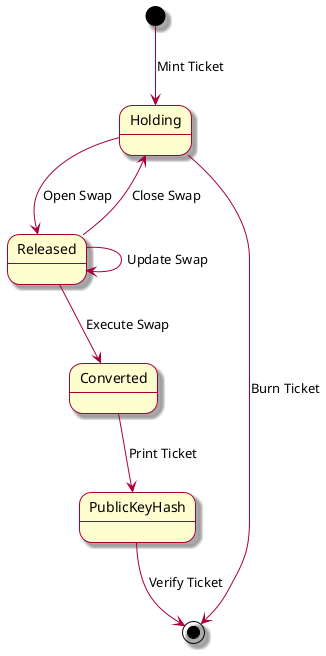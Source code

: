 @startuml

skin rose

[*] --> Holding : Mint Ticket

Holding --> Released : Open Swap
Holding --> [*] : Burn Ticket

Released --> Converted : Execute Swap
Released --> Released : Update Swap
Released --> Holding : Close Swap

Converted --> PublicKeyHash : Print Ticket

PublicKeyHash --> [*] : Verify Ticket

@enduml